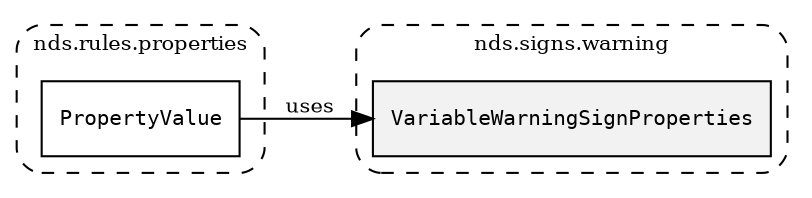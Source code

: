 /**
 * This dot file creates symbol collaboration diagram for VariableWarningSignProperties.
 */
digraph ZSERIO
{
    node [shape=box, fontsize=10];
    rankdir="LR";
    fontsize=10;
    tooltip="VariableWarningSignProperties collaboration diagram";

    subgraph "cluster_nds.signs.warning"
    {
        style="dashed, rounded";
        label="nds.signs.warning";
        tooltip="Package nds.signs.warning";
        href="../../../content/packages/nds.signs.warning.html#Package-nds-signs-warning";
        target="_parent";

        "VariableWarningSignProperties" [style="filled", fillcolor="#0000000D", target="_parent", label=<<font face="monospace"><table align="center" border="0" cellspacing="0" cellpadding="0"><tr><td href="../../../content/packages/nds.signs.warning.html#Enum-VariableWarningSignProperties" title="Enum defined in nds.signs.warning">VariableWarningSignProperties</td></tr></table></font>>];
    }

    subgraph "cluster_nds.rules.properties"
    {
        style="dashed, rounded";
        label="nds.rules.properties";
        tooltip="Package nds.rules.properties";
        href="../../../content/packages/nds.rules.properties.html#Package-nds-rules-properties";
        target="_parent";

        "PropertyValue" [target="_parent", label=<<font face="monospace"><table align="center" border="0" cellspacing="0" cellpadding="0"><tr><td href="../../../content/packages/nds.rules.properties.html#Choice-PropertyValue" title="Choice defined in nds.rules.properties">PropertyValue</td></tr></table></font>>];
    }

    "PropertyValue" -> "VariableWarningSignProperties" [label="uses", fontsize=10];
}
